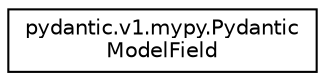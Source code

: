digraph "Graphical Class Hierarchy"
{
 // LATEX_PDF_SIZE
  edge [fontname="Helvetica",fontsize="10",labelfontname="Helvetica",labelfontsize="10"];
  node [fontname="Helvetica",fontsize="10",shape=record];
  rankdir="LR";
  Node0 [label="pydantic.v1.mypy.Pydantic\lModelField",height=0.2,width=0.4,color="black", fillcolor="white", style="filled",URL="$classpydantic_1_1v1_1_1mypy_1_1PydanticModelField.html",tooltip=" "];
}
